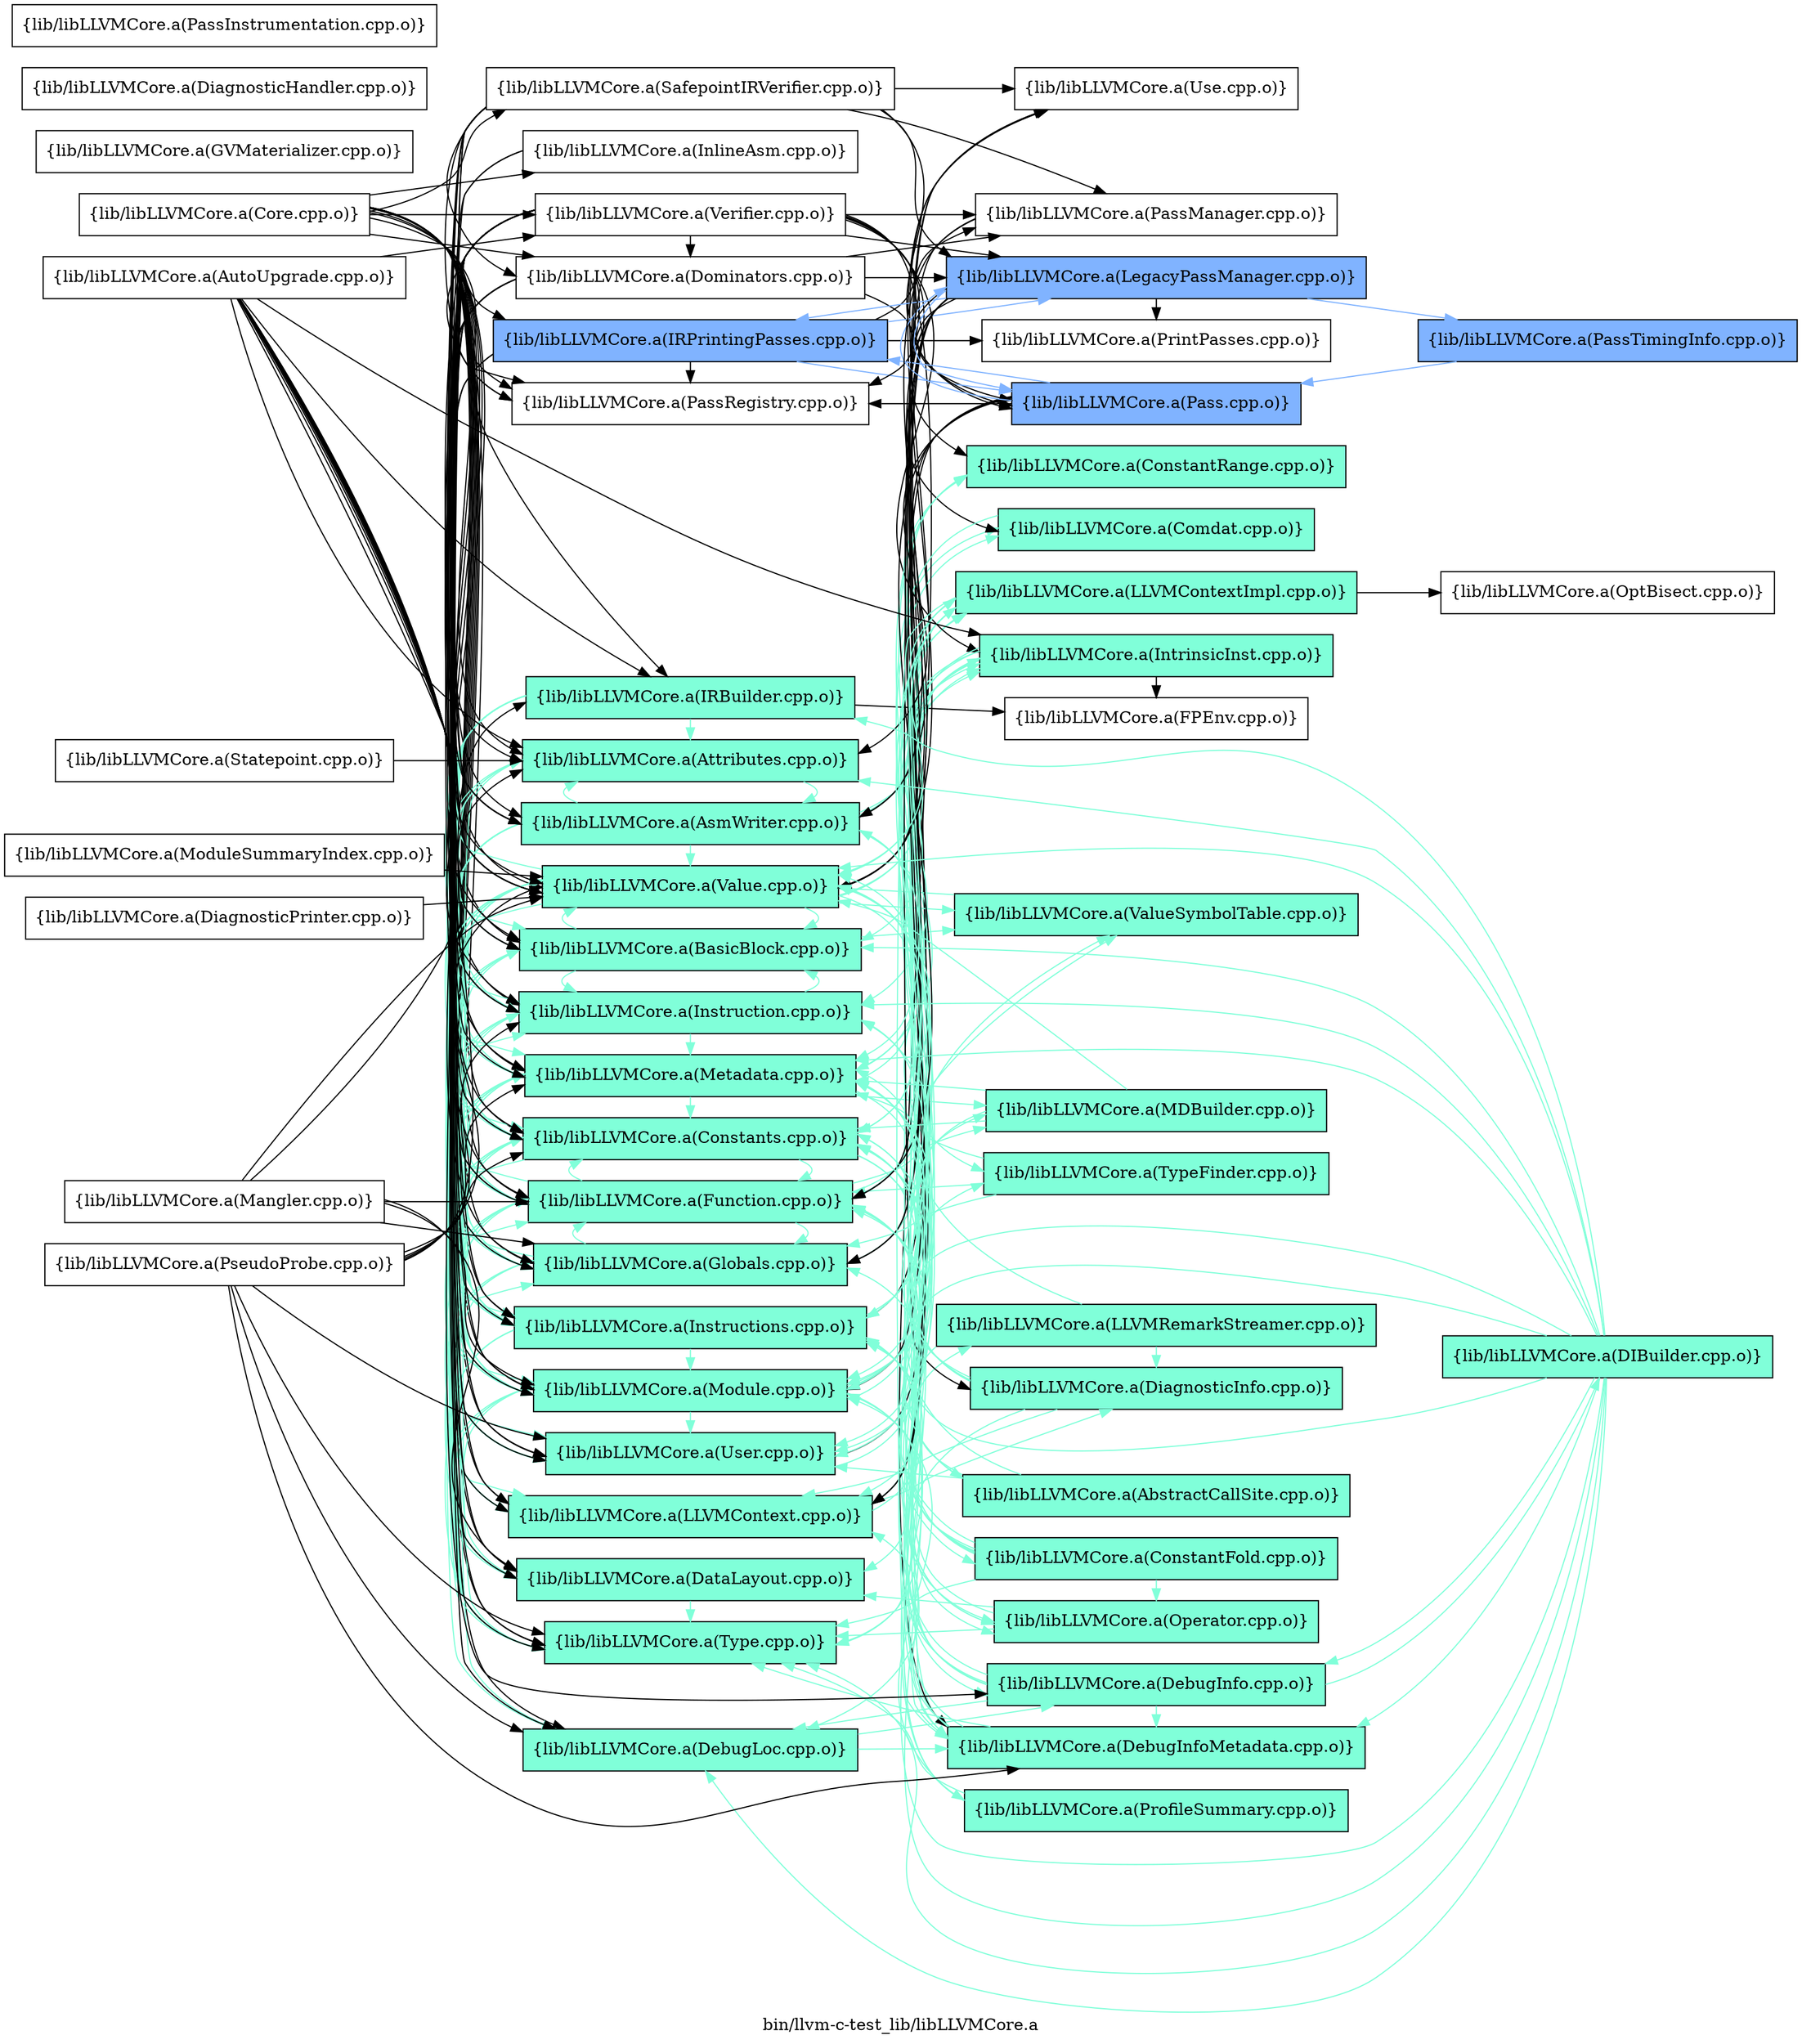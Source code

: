 digraph "bin/llvm-c-test_lib/libLLVMCore.a" {
	label="bin/llvm-c-test_lib/libLLVMCore.a";
	rankdir=LR;
	{ rank=same; Node0x5613f580c468;  }
	{ rank=same; Node0x5613f5817408; Node0x5613f5816378; Node0x5613f5810838; Node0x5613f5817d18; Node0x5613f5817548; Node0x5613f5816288; Node0x5613f5816f08; Node0x5613f5815e78; Node0x5613f5815888; Node0x5613f5813cb8; Node0x5613f5814988; Node0x5613f581a6f8; Node0x5613f580cb48; Node0x5613f580a208; Node0x5613f580fcf8; Node0x5613f580dd18; Node0x5613f580a618; Node0x5613f580bfb8; Node0x5613f580aac8; Node0x5613f581d448; Node0x5613f580ca08; Node0x5613f580c2d8; Node0x5613f580dcc8;  }
	{ rank=same; Node0x5613f5810608; Node0x5613f581a478; Node0x5613f580e218; Node0x5613f5810978; Node0x5613f580a028; Node0x5613f581d218; Node0x5613f580cd28; Node0x5613f580e358; Node0x5613f580e128; Node0x5613f580caa8; Node0x5613f580b158; Node0x5613f5818128; Node0x5613f580e498; Node0x5613f58153d8; Node0x5613f5809da8; Node0x5613f58104c8; Node0x5613f580c738; Node0x5613f580dc28; Node0x5613f580a898; Node0x5613f580c148; Node0x5613f581cdb8;  }
	{ rank=same; Node0x5613f580c468;  }
	{ rank=same; Node0x5613f5817408; Node0x5613f5816378; Node0x5613f5810838; Node0x5613f5817d18; Node0x5613f5817548; Node0x5613f5816288; Node0x5613f5816f08; Node0x5613f5815e78; Node0x5613f5815888; Node0x5613f5813cb8; Node0x5613f5814988; Node0x5613f581a6f8; Node0x5613f580cb48; Node0x5613f580a208; Node0x5613f580fcf8; Node0x5613f580dd18; Node0x5613f580a618; Node0x5613f580bfb8; Node0x5613f580aac8; Node0x5613f581d448; Node0x5613f580ca08; Node0x5613f580c2d8; Node0x5613f580dcc8;  }
	{ rank=same; Node0x5613f5810608; Node0x5613f581a478; Node0x5613f580e218; Node0x5613f5810978; Node0x5613f580a028; Node0x5613f581d218; Node0x5613f580cd28; Node0x5613f580e358; Node0x5613f580e128; Node0x5613f580caa8; Node0x5613f580b158; Node0x5613f5818128; Node0x5613f580e498; Node0x5613f58153d8; Node0x5613f5809da8; Node0x5613f58104c8; Node0x5613f580c738; Node0x5613f580dc28; Node0x5613f580a898; Node0x5613f580c148; Node0x5613f581cdb8;  }

	Node0x5613f580c468 [shape=record,shape=box,group=0,label="{lib/libLLVMCore.a(Core.cpp.o)}"];
	Node0x5613f580c468 -> Node0x5613f5817408;
	Node0x5613f580c468 -> Node0x5613f5816378;
	Node0x5613f580c468 -> Node0x5613f5810838;
	Node0x5613f580c468 -> Node0x5613f5817d18;
	Node0x5613f580c468 -> Node0x5613f5817548;
	Node0x5613f580c468 -> Node0x5613f5816288;
	Node0x5613f580c468 -> Node0x5613f5816f08;
	Node0x5613f580c468 -> Node0x5613f5815e78;
	Node0x5613f580c468 -> Node0x5613f5815888;
	Node0x5613f580c468 -> Node0x5613f5813cb8;
	Node0x5613f580c468 -> Node0x5613f5814988;
	Node0x5613f580c468 -> Node0x5613f581a6f8;
	Node0x5613f580c468 -> Node0x5613f580cb48;
	Node0x5613f580c468 -> Node0x5613f580a208;
	Node0x5613f580c468 -> Node0x5613f580fcf8;
	Node0x5613f580c468 -> Node0x5613f580dd18;
	Node0x5613f580c468 -> Node0x5613f580a618;
	Node0x5613f580c468 -> Node0x5613f580bfb8;
	Node0x5613f580c468 -> Node0x5613f580aac8;
	Node0x5613f580c468 -> Node0x5613f581d448;
	Node0x5613f580c468 -> Node0x5613f580ca08;
	Node0x5613f580c468 -> Node0x5613f580c2d8;
	Node0x5613f580c468 -> Node0x5613f580dcc8;
	Node0x5613f580dc28 [shape=record,shape=box,group=1,style=filled,fillcolor="0.450000 0.5 1",label="{lib/libLLVMCore.a(DebugInfo.cpp.o)}"];
	Node0x5613f580dc28 -> Node0x5613f5817548[color="0.450000 0.5 1"];
	Node0x5613f580dc28 -> Node0x5613f5813cb8[color="0.450000 0.5 1"];
	Node0x5613f580dc28 -> Node0x5613f580e448[color="0.450000 0.5 1"];
	Node0x5613f580dc28 -> Node0x5613f580e218[color="0.450000 0.5 1"];
	Node0x5613f580dc28 -> Node0x5613f580a208[color="0.450000 0.5 1"];
	Node0x5613f580dc28 -> Node0x5613f580dd18[color="0.450000 0.5 1"];
	Node0x5613f580dc28 -> Node0x5613f580a618[color="0.450000 0.5 1"];
	Node0x5613f580dc28 -> Node0x5613f580c2d8[color="0.450000 0.5 1"];
	Node0x5613f5817408 [shape=record,shape=box,group=1,style=filled,fillcolor="0.450000 0.5 1",label="{lib/libLLVMCore.a(Attributes.cpp.o)}"];
	Node0x5613f5817408 -> Node0x5613f5816378[color="0.450000 0.5 1"];
	Node0x5613f5817408 -> Node0x5613f5817548[color="0.450000 0.5 1"];
	Node0x5613f5814988 [shape=record,shape=box,group=1,style=filled,fillcolor="0.450000 0.5 1",label="{lib/libLLVMCore.a(Instructions.cpp.o)}"];
	Node0x5613f5814988 -> Node0x5613f5817408[color="0.450000 0.5 1"];
	Node0x5613f5814988 -> Node0x5613f5810838[color="0.450000 0.5 1"];
	Node0x5613f5814988 -> Node0x5613f5817548[color="0.450000 0.5 1"];
	Node0x5613f5814988 -> Node0x5613f5813cb8[color="0.450000 0.5 1"];
	Node0x5613f5814988 -> Node0x5613f581a6f8[color="0.450000 0.5 1"];
	Node0x5613f5814988 -> Node0x5613f580cb48[color="0.450000 0.5 1"];
	Node0x5613f5814988 -> Node0x5613f58104c8[color="0.450000 0.5 1"];
	Node0x5613f5814988 -> Node0x5613f580e498[color="0.450000 0.5 1"];
	Node0x5613f5814988 -> Node0x5613f580dd18[color="0.450000 0.5 1"];
	Node0x5613f5814988 -> Node0x5613f580a618[color="0.450000 0.5 1"];
	Node0x5613f5814988 -> Node0x5613f580a028[color="0.450000 0.5 1"];
	Node0x5613f5814988 -> Node0x5613f581d448[color="0.450000 0.5 1"];
	Node0x5613f5814988 -> Node0x5613f580cd28;
	Node0x5613f5814988 -> Node0x5613f580ca08[color="0.450000 0.5 1"];
	Node0x5613f5814988 -> Node0x5613f580c2d8[color="0.450000 0.5 1"];
	Node0x5613f581a6f8 [shape=record,shape=box,group=1,style=filled,fillcolor="0.450000 0.5 1",label="{lib/libLLVMCore.a(Constants.cpp.o)}"];
	Node0x5613f581a6f8 -> Node0x5613f5817548[color="0.450000 0.5 1"];
	Node0x5613f581a6f8 -> Node0x5613f5816288[color="0.450000 0.5 1"];
	Node0x5613f581a6f8 -> Node0x5613f5813cb8[color="0.450000 0.5 1"];
	Node0x5613f581a6f8 -> Node0x5613f5814988[color="0.450000 0.5 1"];
	Node0x5613f581a6f8 -> Node0x5613f580c738[color="0.450000 0.5 1"];
	Node0x5613f581a6f8 -> Node0x5613f580a028[color="0.450000 0.5 1"];
	Node0x5613f581a6f8 -> Node0x5613f581d448[color="0.450000 0.5 1"];
	Node0x5613f581a6f8 -> Node0x5613f580ca08[color="0.450000 0.5 1"];
	Node0x5613f581a6f8 -> Node0x5613f580c2d8[color="0.450000 0.5 1"];
	Node0x5613f580cb48 [shape=record,shape=box,group=1,style=filled,fillcolor="0.450000 0.5 1",label="{lib/libLLVMCore.a(DataLayout.cpp.o)}"];
	Node0x5613f580cb48 -> Node0x5613f5816288[color="0.450000 0.5 1"];
	Node0x5613f580cb48 -> Node0x5613f580a618[color="0.450000 0.5 1"];
	Node0x5613f580cb48 -> Node0x5613f581d448[color="0.450000 0.5 1"];
	Node0x5613f580e128 [shape=record,shape=box,group=2,style=filled,fillcolor="0.600000 0.5 1",label="{lib/libLLVMCore.a(LegacyPassManager.cpp.o)}"];
	Node0x5613f580e128 -> Node0x5613f5816378;
	Node0x5613f580e128 -> Node0x5613f5817548;
	Node0x5613f580e128 -> Node0x5613f5816288;
	Node0x5613f580e128 -> Node0x5613f5815e78[color="0.600000 0.5 1"];
	Node0x5613f580e128 -> Node0x5613f580a898;
	Node0x5613f580e128 -> Node0x5613f580fcf8;
	Node0x5613f580e128 -> Node0x5613f580a618;
	Node0x5613f580e128 -> Node0x5613f580caa8[color="0.600000 0.5 1"];
	Node0x5613f580e128 -> Node0x5613f580bfb8;
	Node0x5613f580e128 -> Node0x5613f5809b78[color="0.600000 0.5 1"];
	Node0x5613f580e128 -> Node0x5613f5809da8;
	Node0x5613f580e128 -> Node0x5613f580c2d8;
	Node0x5613f580a618 [shape=record,shape=box,group=1,style=filled,fillcolor="0.450000 0.5 1",label="{lib/libLLVMCore.a(Module.cpp.o)}"];
	Node0x5613f580a618 -> Node0x5613f5810608[color="0.450000 0.5 1"];
	Node0x5613f580a618 -> Node0x5613f5817548[color="0.450000 0.5 1"];
	Node0x5613f580a618 -> Node0x5613f5816288[color="0.450000 0.5 1"];
	Node0x5613f580a618 -> Node0x5613f581a6f8[color="0.450000 0.5 1"];
	Node0x5613f580a618 -> Node0x5613f580cb48[color="0.450000 0.5 1"];
	Node0x5613f580a618 -> Node0x5613f580fcf8[color="0.450000 0.5 1"];
	Node0x5613f580a618 -> Node0x5613f580dd18[color="0.450000 0.5 1"];
	Node0x5613f580a618 -> Node0x5613f581cdb8[color="0.450000 0.5 1"];
	Node0x5613f580a618 -> Node0x5613f581d448[color="0.450000 0.5 1"];
	Node0x5613f580a618 -> Node0x5613f581d218[color="0.450000 0.5 1"];
	Node0x5613f580a618 -> Node0x5613f580ca08[color="0.450000 0.5 1"];
	Node0x5613f580a618 -> Node0x5613f580c2d8[color="0.450000 0.5 1"];
	Node0x5613f580a618 -> Node0x5613f580e358[color="0.450000 0.5 1"];
	Node0x5613f580a028 [shape=record,shape=box,group=1,style=filled,fillcolor="0.450000 0.5 1",label="{lib/libLLVMCore.a(Operator.cpp.o)}"];
	Node0x5613f580a028 -> Node0x5613f581a6f8[color="0.450000 0.5 1"];
	Node0x5613f580a028 -> Node0x5613f580cb48[color="0.450000 0.5 1"];
	Node0x5613f580a028 -> Node0x5613f581d448[color="0.450000 0.5 1"];
	Node0x5613f580caa8 [shape=record,shape=box,group=2,style=filled,fillcolor="0.600000 0.5 1",label="{lib/libLLVMCore.a(Pass.cpp.o)}"];
	Node0x5613f580caa8 -> Node0x5613f5817408;
	Node0x5613f580caa8 -> Node0x5613f5817548;
	Node0x5613f580caa8 -> Node0x5613f5815e78[color="0.600000 0.5 1"];
	Node0x5613f580caa8 -> Node0x5613f580fcf8;
	Node0x5613f580caa8 -> Node0x5613f580e128[color="0.600000 0.5 1"];
	Node0x5613f580caa8 -> Node0x5613f580bfb8;
	Node0x5613f580caa8 -> Node0x5613f580c2d8;
	Node0x5613f580bfb8 [shape=record,shape=box,group=0,label="{lib/libLLVMCore.a(PassRegistry.cpp.o)}"];
	Node0x5613f581d448 [shape=record,shape=box,group=1,style=filled,fillcolor="0.450000 0.5 1",label="{lib/libLLVMCore.a(Type.cpp.o)}"];
	Node0x5613f581d448 -> Node0x5613f581a6f8[color="0.450000 0.5 1"];
	Node0x5613f580ca08 [shape=record,shape=box,group=1,style=filled,fillcolor="0.450000 0.5 1",label="{lib/libLLVMCore.a(User.cpp.o)}"];
	Node0x5613f580ca08 -> Node0x5613f5810978[color="0.450000 0.5 1"];
	Node0x5613f580ca08 -> Node0x5613f580cd28;
	Node0x5613f580c2d8 [shape=record,shape=box,group=1,style=filled,fillcolor="0.450000 0.5 1",label="{lib/libLLVMCore.a(Value.cpp.o)}"];
	Node0x5613f580c2d8 -> Node0x5613f5817408[color="0.450000 0.5 1"];
	Node0x5613f580c2d8 -> Node0x5613f5810838[color="0.450000 0.5 1"];
	Node0x5613f580c2d8 -> Node0x5613f5817548[color="0.450000 0.5 1"];
	Node0x5613f580c2d8 -> Node0x5613f5816288[color="0.450000 0.5 1"];
	Node0x5613f580c2d8 -> Node0x5613f5813cb8[color="0.450000 0.5 1"];
	Node0x5613f580c2d8 -> Node0x5613f5814988[color="0.450000 0.5 1"];
	Node0x5613f580c2d8 -> Node0x5613f581a6f8[color="0.450000 0.5 1"];
	Node0x5613f580c2d8 -> Node0x5613f580cb48[color="0.450000 0.5 1"];
	Node0x5613f580c2d8 -> Node0x5613f580dc28[color="0.450000 0.5 1"];
	Node0x5613f580c2d8 -> Node0x5613f5810978[color="0.450000 0.5 1"];
	Node0x5613f580c2d8 -> Node0x5613f580fcf8[color="0.450000 0.5 1"];
	Node0x5613f580c2d8 -> Node0x5613f58104c8[color="0.450000 0.5 1"];
	Node0x5613f580c2d8 -> Node0x5613f580dd18[color="0.450000 0.5 1"];
	Node0x5613f580c2d8 -> Node0x5613f580a028[color="0.450000 0.5 1"];
	Node0x5613f580c2d8 -> Node0x5613f581d448[color="0.450000 0.5 1"];
	Node0x5613f580c2d8 -> Node0x5613f580cd28;
	Node0x5613f580c2d8 -> Node0x5613f580ca08[color="0.450000 0.5 1"];
	Node0x5613f580c2d8 -> Node0x5613f580e358[color="0.450000 0.5 1"];
	Node0x5613f5817548 [shape=record,shape=box,group=1,style=filled,fillcolor="0.450000 0.5 1",label="{lib/libLLVMCore.a(Function.cpp.o)}"];
	Node0x5613f5817548 -> Node0x5613f5817408[color="0.450000 0.5 1"];
	Node0x5613f5817548 -> Node0x5613f5810838[color="0.450000 0.5 1"];
	Node0x5613f5817548 -> Node0x5613f5818128[color="0.450000 0.5 1"];
	Node0x5613f5817548 -> Node0x5613f5816288[color="0.450000 0.5 1"];
	Node0x5613f5817548 -> Node0x5613f5814988[color="0.450000 0.5 1"];
	Node0x5613f5817548 -> Node0x5613f581a6f8[color="0.450000 0.5 1"];
	Node0x5613f5817548 -> Node0x5613f580cb48[color="0.450000 0.5 1"];
	Node0x5613f5817548 -> Node0x5613f5810978[color="0.450000 0.5 1"];
	Node0x5613f5817548 -> Node0x5613f580fcf8[color="0.450000 0.5 1"];
	Node0x5613f5817548 -> Node0x5613f580e498[color="0.450000 0.5 1"];
	Node0x5613f5817548 -> Node0x5613f580dd18[color="0.450000 0.5 1"];
	Node0x5613f5817548 -> Node0x5613f580a618[color="0.450000 0.5 1"];
	Node0x5613f5817548 -> Node0x5613f581d448[color="0.450000 0.5 1"];
	Node0x5613f5817548 -> Node0x5613f580ca08[color="0.450000 0.5 1"];
	Node0x5613f5817548 -> Node0x5613f580c2d8[color="0.450000 0.5 1"];
	Node0x5613f5817548 -> Node0x5613f580e358[color="0.450000 0.5 1"];
	Node0x5613f5816f08 [shape=record,shape=box,group=1,style=filled,fillcolor="0.450000 0.5 1",label="{lib/libLLVMCore.a(IRBuilder.cpp.o)}"];
	Node0x5613f5816f08 -> Node0x5613f5817408[color="0.450000 0.5 1"];
	Node0x5613f5816f08 -> Node0x5613f5810838[color="0.450000 0.5 1"];
	Node0x5613f5816f08 -> Node0x5613f5817548[color="0.450000 0.5 1"];
	Node0x5613f5816f08 -> Node0x5613f5816288[color="0.450000 0.5 1"];
	Node0x5613f5816f08 -> Node0x5613f58153d8;
	Node0x5613f5816f08 -> Node0x5613f5813cb8[color="0.450000 0.5 1"];
	Node0x5613f5816f08 -> Node0x5613f5814988[color="0.450000 0.5 1"];
	Node0x5613f5816f08 -> Node0x5613f581a6f8[color="0.450000 0.5 1"];
	Node0x5613f5816f08 -> Node0x5613f580cb48[color="0.450000 0.5 1"];
	Node0x5613f5816f08 -> Node0x5613f580dd18[color="0.450000 0.5 1"];
	Node0x5613f5816f08 -> Node0x5613f581d448[color="0.450000 0.5 1"];
	Node0x5613f5816f08 -> Node0x5613f580ca08[color="0.450000 0.5 1"];
	Node0x5613f5816f08 -> Node0x5613f580c2d8[color="0.450000 0.5 1"];
	Node0x5613f5813cb8 [shape=record,shape=box,group=1,style=filled,fillcolor="0.450000 0.5 1",label="{lib/libLLVMCore.a(Instruction.cpp.o)}"];
	Node0x5613f5813cb8 -> Node0x5613f5817408[color="0.450000 0.5 1"];
	Node0x5613f5813cb8 -> Node0x5613f5810838[color="0.450000 0.5 1"];
	Node0x5613f5813cb8 -> Node0x5613f5814988[color="0.450000 0.5 1"];
	Node0x5613f5813cb8 -> Node0x5613f581a6f8[color="0.450000 0.5 1"];
	Node0x5613f5813cb8 -> Node0x5613f580dd18[color="0.450000 0.5 1"];
	Node0x5613f5813cb8 -> Node0x5613f580ca08[color="0.450000 0.5 1"];
	Node0x5613f5813cb8 -> Node0x5613f580c2d8[color="0.450000 0.5 1"];
	Node0x5613f580a208 [shape=record,shape=box,group=1,style=filled,fillcolor="0.450000 0.5 1",label="{lib/libLLVMCore.a(DebugLoc.cpp.o)}"];
	Node0x5613f580a208 -> Node0x5613f580dc28[color="0.450000 0.5 1"];
	Node0x5613f580a208 -> Node0x5613f580e218[color="0.450000 0.5 1"];
	Node0x5613f580a208 -> Node0x5613f580dd18[color="0.450000 0.5 1"];
	Node0x5613f580dd18 [shape=record,shape=box,group=1,style=filled,fillcolor="0.450000 0.5 1",label="{lib/libLLVMCore.a(Metadata.cpp.o)}"];
	Node0x5613f580dd18 -> Node0x5613f581a478[color="0.450000 0.5 1"];
	Node0x5613f580dd18 -> Node0x5613f581a6f8[color="0.450000 0.5 1"];
	Node0x5613f580dd18 -> Node0x5613f580e218[color="0.450000 0.5 1"];
	Node0x5613f580dd18 -> Node0x5613f580a208[color="0.450000 0.5 1"];
	Node0x5613f580dd18 -> Node0x5613f580fcf8[color="0.450000 0.5 1"];
	Node0x5613f580dd18 -> Node0x5613f58104c8[color="0.450000 0.5 1"];
	Node0x5613f580dd18 -> Node0x5613f580e498[color="0.450000 0.5 1"];
	Node0x5613f580dd18 -> Node0x5613f580a618[color="0.450000 0.5 1"];
	Node0x5613f580dd18 -> Node0x5613f581d448[color="0.450000 0.5 1"];
	Node0x5613f580dd18 -> Node0x5613f580c2d8[color="0.450000 0.5 1"];
	Node0x5613f5810838 [shape=record,shape=box,group=1,style=filled,fillcolor="0.450000 0.5 1",label="{lib/libLLVMCore.a(BasicBlock.cpp.o)}"];
	Node0x5613f5810838 -> Node0x5613f5813cb8[color="0.450000 0.5 1"];
	Node0x5613f5810838 -> Node0x5613f5814988[color="0.450000 0.5 1"];
	Node0x5613f5810838 -> Node0x5613f581a6f8[color="0.450000 0.5 1"];
	Node0x5613f5810838 -> Node0x5613f580dd18[color="0.450000 0.5 1"];
	Node0x5613f5810838 -> Node0x5613f581d448[color="0.450000 0.5 1"];
	Node0x5613f5810838 -> Node0x5613f580ca08[color="0.450000 0.5 1"];
	Node0x5613f5810838 -> Node0x5613f580c2d8[color="0.450000 0.5 1"];
	Node0x5613f5810838 -> Node0x5613f580e358[color="0.450000 0.5 1"];
	Node0x5613f5816288 [shape=record,shape=box,group=1,style=filled,fillcolor="0.450000 0.5 1",label="{lib/libLLVMCore.a(Globals.cpp.o)}"];
	Node0x5613f5816288 -> Node0x5613f5817548[color="0.450000 0.5 1"];
	Node0x5613f5816288 -> Node0x5613f581a478[color="0.450000 0.5 1"];
	Node0x5613f5816288 -> Node0x5613f581a6f8[color="0.450000 0.5 1"];
	Node0x5613f5816288 -> Node0x5613f580dd18[color="0.450000 0.5 1"];
	Node0x5613f5816288 -> Node0x5613f580a618[color="0.450000 0.5 1"];
	Node0x5613f5816288 -> Node0x5613f581d448[color="0.450000 0.5 1"];
	Node0x5613f5816288 -> Node0x5613f580ca08[color="0.450000 0.5 1"];
	Node0x5613f5816288 -> Node0x5613f580c2d8[color="0.450000 0.5 1"];
	Node0x5613f5815888 [shape=record,shape=box,group=0,label="{lib/libLLVMCore.a(InlineAsm.cpp.o)}"];
	Node0x5613f5815888 -> Node0x5613f581d448;
	Node0x5613f5815888 -> Node0x5613f580c2d8;
	Node0x5613f580a898 [shape=record,shape=box,group=1,style=filled,fillcolor="0.450000 0.5 1",label="{lib/libLLVMCore.a(DiagnosticInfo.cpp.o)}"];
	Node0x5613f580a898 -> Node0x5613f5816378[color="0.450000 0.5 1"];
	Node0x5613f580a898 -> Node0x5613f5817548[color="0.450000 0.5 1"];
	Node0x5613f580a898 -> Node0x5613f5813cb8[color="0.450000 0.5 1"];
	Node0x5613f580a898 -> Node0x5613f580a208[color="0.450000 0.5 1"];
	Node0x5613f580a898 -> Node0x5613f580fcf8[color="0.450000 0.5 1"];
	Node0x5613f580a898 -> Node0x5613f580dd18[color="0.450000 0.5 1"];
	Node0x5613f580a898 -> Node0x5613f580c2d8[color="0.450000 0.5 1"];
	Node0x5613f580fcf8 [shape=record,shape=box,group=1,style=filled,fillcolor="0.450000 0.5 1",label="{lib/libLLVMCore.a(LLVMContext.cpp.o)}"];
	Node0x5613f580fcf8 -> Node0x5613f580a898[color="0.450000 0.5 1"];
	Node0x5613f580fcf8 -> Node0x5613f58104c8[color="0.450000 0.5 1"];
	Node0x5613f580fcf8 -> Node0x5613f580c148[color="0.450000 0.5 1"];
	Node0x5613f5810978 [shape=record,shape=box,group=1,style=filled,fillcolor="0.450000 0.5 1",label="{lib/libLLVMCore.a(IntrinsicInst.cpp.o)}"];
	Node0x5613f5810978 -> Node0x5613f5810838[color="0.450000 0.5 1"];
	Node0x5613f5810978 -> Node0x5613f58153d8;
	Node0x5613f5810978 -> Node0x5613f5813cb8[color="0.450000 0.5 1"];
	Node0x5613f5810978 -> Node0x5613f5814988[color="0.450000 0.5 1"];
	Node0x5613f5810978 -> Node0x5613f581a6f8[color="0.450000 0.5 1"];
	Node0x5613f5810978 -> Node0x5613f580cb48[color="0.450000 0.5 1"];
	Node0x5613f5810978 -> Node0x5613f580e218[color="0.450000 0.5 1"];
	Node0x5613f5810978 -> Node0x5613f580dd18[color="0.450000 0.5 1"];
	Node0x5613f5810978 -> Node0x5613f580a618[color="0.450000 0.5 1"];
	Node0x5613f5810978 -> Node0x5613f581d448[color="0.450000 0.5 1"];
	Node0x5613f5810978 -> Node0x5613f580ca08[color="0.450000 0.5 1"];
	Node0x5613f5810978 -> Node0x5613f580c2d8[color="0.450000 0.5 1"];
	Node0x5613f581a478 [shape=record,shape=box,group=1,style=filled,fillcolor="0.450000 0.5 1",label="{lib/libLLVMCore.a(ConstantRange.cpp.o)}"];
	Node0x5613f581a478 -> Node0x5613f5814988[color="0.450000 0.5 1"];
	Node0x5613f580e218 [shape=record,shape=box,group=1,style=filled,fillcolor="0.450000 0.5 1",label="{lib/libLLVMCore.a(DebugInfoMetadata.cpp.o)}"];
	Node0x5613f580e218 -> Node0x5613f581a6f8[color="0.450000 0.5 1"];
	Node0x5613f580e218 -> Node0x5613f580fcf8[color="0.450000 0.5 1"];
	Node0x5613f580e218 -> Node0x5613f58104c8[color="0.450000 0.5 1"];
	Node0x5613f580e218 -> Node0x5613f580dd18[color="0.450000 0.5 1"];
	Node0x5613f580e218 -> Node0x5613f581d448[color="0.450000 0.5 1"];
	Node0x5613f5817d18 [shape=record,shape=box,group=0,label="{lib/libLLVMCore.a(Dominators.cpp.o)}"];
	Node0x5613f5817d18 -> Node0x5613f5816378;
	Node0x5613f5817d18 -> Node0x5613f5810838;
	Node0x5613f5817d18 -> Node0x5613f5813cb8;
	Node0x5613f5817d18 -> Node0x5613f580e128;
	Node0x5613f5817d18 -> Node0x5613f580caa8;
	Node0x5613f5817d18 -> Node0x5613f580b158;
	Node0x5613f5817d18 -> Node0x5613f580bfb8;
	Node0x5613f5817d18 -> Node0x5613f580c2d8;
	Node0x5613f580cd28 [shape=record,shape=box,group=0,label="{lib/libLLVMCore.a(Use.cpp.o)}"];
	Node0x5613f58165f8 [shape=record,shape=box,group=0,label="{lib/libLLVMCore.a(AutoUpgrade.cpp.o)}"];
	Node0x5613f58165f8 -> Node0x5613f5817408;
	Node0x5613f58165f8 -> Node0x5613f5810838;
	Node0x5613f58165f8 -> Node0x5613f5817548;
	Node0x5613f58165f8 -> Node0x5613f5816288;
	Node0x5613f58165f8 -> Node0x5613f5816f08;
	Node0x5613f58165f8 -> Node0x5613f5813cb8;
	Node0x5613f58165f8 -> Node0x5613f5814988;
	Node0x5613f58165f8 -> Node0x5613f581a6f8;
	Node0x5613f58165f8 -> Node0x5613f580cb48;
	Node0x5613f58165f8 -> Node0x5613f580dc28;
	Node0x5613f58165f8 -> Node0x5613f5810978;
	Node0x5613f58165f8 -> Node0x5613f580fcf8;
	Node0x5613f58165f8 -> Node0x5613f580dd18;
	Node0x5613f58165f8 -> Node0x5613f580a618;
	Node0x5613f58165f8 -> Node0x5613f581d448;
	Node0x5613f58165f8 -> Node0x5613f580ca08;
	Node0x5613f58165f8 -> Node0x5613f580c2d8;
	Node0x5613f58165f8 -> Node0x5613f580dcc8;
	Node0x5613f5816648 [shape=record,shape=box,group=0,label="{lib/libLLVMCore.a(GVMaterializer.cpp.o)}"];
	Node0x5613f580dcc8 [shape=record,shape=box,group=0,label="{lib/libLLVMCore.a(Verifier.cpp.o)}"];
	Node0x5613f580dcc8 -> Node0x5613f5817408;
	Node0x5613f580dcc8 -> Node0x5613f5816378;
	Node0x5613f580dcc8 -> Node0x5613f5810838;
	Node0x5613f580dcc8 -> Node0x5613f5810608;
	Node0x5613f580dcc8 -> Node0x5613f5817d18;
	Node0x5613f580dcc8 -> Node0x5613f5817548;
	Node0x5613f580dcc8 -> Node0x5613f5816288;
	Node0x5613f580dcc8 -> Node0x5613f5813cb8;
	Node0x5613f580dcc8 -> Node0x5613f5814988;
	Node0x5613f580dcc8 -> Node0x5613f581a478;
	Node0x5613f580dcc8 -> Node0x5613f581a6f8;
	Node0x5613f580dcc8 -> Node0x5613f580cb48;
	Node0x5613f580dcc8 -> Node0x5613f580e218;
	Node0x5613f580dcc8 -> Node0x5613f580a208;
	Node0x5613f580dcc8 -> Node0x5613f5810978;
	Node0x5613f580dcc8 -> Node0x5613f580fcf8;
	Node0x5613f580dcc8 -> Node0x5613f580e128;
	Node0x5613f580dcc8 -> Node0x5613f580dd18;
	Node0x5613f580dcc8 -> Node0x5613f580a618;
	Node0x5613f580dcc8 -> Node0x5613f580caa8;
	Node0x5613f580dcc8 -> Node0x5613f580b158;
	Node0x5613f580dcc8 -> Node0x5613f580bfb8;
	Node0x5613f580dcc8 -> Node0x5613f581d448;
	Node0x5613f580dcc8 -> Node0x5613f580ca08;
	Node0x5613f580dcc8 -> Node0x5613f580c2d8;
	Node0x5613f5816378 [shape=record,shape=box,group=1,style=filled,fillcolor="0.450000 0.5 1",label="{lib/libLLVMCore.a(AsmWriter.cpp.o)}"];
	Node0x5613f5816378 -> Node0x5613f5817408[color="0.450000 0.5 1"];
	Node0x5613f5816378 -> Node0x5613f5810838[color="0.450000 0.5 1"];
	Node0x5613f5816378 -> Node0x5613f5810608[color="0.450000 0.5 1"];
	Node0x5613f5816378 -> Node0x5613f5817548[color="0.450000 0.5 1"];
	Node0x5613f5816378 -> Node0x5613f5816288[color="0.450000 0.5 1"];
	Node0x5613f5816378 -> Node0x5613f5813cb8[color="0.450000 0.5 1"];
	Node0x5613f5816378 -> Node0x5613f5814988[color="0.450000 0.5 1"];
	Node0x5613f5816378 -> Node0x5613f581a478[color="0.450000 0.5 1"];
	Node0x5613f5816378 -> Node0x5613f581a6f8[color="0.450000 0.5 1"];
	Node0x5613f5816378 -> Node0x5613f580e218[color="0.450000 0.5 1"];
	Node0x5613f5816378 -> Node0x5613f5810978[color="0.450000 0.5 1"];
	Node0x5613f5816378 -> Node0x5613f580fcf8[color="0.450000 0.5 1"];
	Node0x5613f5816378 -> Node0x5613f580dd18[color="0.450000 0.5 1"];
	Node0x5613f5816378 -> Node0x5613f580a618[color="0.450000 0.5 1"];
	Node0x5613f5816378 -> Node0x5613f580a028[color="0.450000 0.5 1"];
	Node0x5613f5816378 -> Node0x5613f581d448[color="0.450000 0.5 1"];
	Node0x5613f5816378 -> Node0x5613f581d218[color="0.450000 0.5 1"];
	Node0x5613f5816378 -> Node0x5613f580cd28;
	Node0x5613f5816378 -> Node0x5613f580ca08[color="0.450000 0.5 1"];
	Node0x5613f5816378 -> Node0x5613f580c2d8[color="0.450000 0.5 1"];
	Node0x5613f5810608 [shape=record,shape=box,group=1,style=filled,fillcolor="0.450000 0.5 1",label="{lib/libLLVMCore.a(Comdat.cpp.o)}"];
	Node0x5613f5810608 -> Node0x5613f580a618[color="0.450000 0.5 1"];
	Node0x5613f581d218 [shape=record,shape=box,group=1,style=filled,fillcolor="0.450000 0.5 1",label="{lib/libLLVMCore.a(TypeFinder.cpp.o)}"];
	Node0x5613f581d218 -> Node0x5613f5817548[color="0.450000 0.5 1"];
	Node0x5613f581d218 -> Node0x5613f5816288[color="0.450000 0.5 1"];
	Node0x5613f581d218 -> Node0x5613f580dd18[color="0.450000 0.5 1"];
	Node0x5613f580e358 [shape=record,shape=box,group=1,style=filled,fillcolor="0.450000 0.5 1",label="{lib/libLLVMCore.a(ValueSymbolTable.cpp.o)}"];
	Node0x5613f580e358 -> Node0x5613f580c2d8[color="0.450000 0.5 1"];
	Node0x5613f580c738 [shape=record,shape=box,group=1,style=filled,fillcolor="0.450000 0.5 1",label="{lib/libLLVMCore.a(ConstantFold.cpp.o)}"];
	Node0x5613f580c738 -> Node0x5613f5817548[color="0.450000 0.5 1"];
	Node0x5613f580c738 -> Node0x5613f5816288[color="0.450000 0.5 1"];
	Node0x5613f580c738 -> Node0x5613f5814988[color="0.450000 0.5 1"];
	Node0x5613f580c738 -> Node0x5613f581a6f8[color="0.450000 0.5 1"];
	Node0x5613f580c738 -> Node0x5613f580a618[color="0.450000 0.5 1"];
	Node0x5613f580c738 -> Node0x5613f580a028[color="0.450000 0.5 1"];
	Node0x5613f580c738 -> Node0x5613f581d448[color="0.450000 0.5 1"];
	Node0x5613f580c738 -> Node0x5613f580c2d8[color="0.450000 0.5 1"];
	Node0x5613f5815e78 [shape=record,shape=box,group=2,style=filled,fillcolor="0.600000 0.5 1",label="{lib/libLLVMCore.a(IRPrintingPasses.cpp.o)}"];
	Node0x5613f5815e78 -> Node0x5613f5816378;
	Node0x5613f5815e78 -> Node0x5613f580e128[color="0.600000 0.5 1"];
	Node0x5613f5815e78 -> Node0x5613f580caa8[color="0.600000 0.5 1"];
	Node0x5613f5815e78 -> Node0x5613f580b158;
	Node0x5613f5815e78 -> Node0x5613f580bfb8;
	Node0x5613f5815e78 -> Node0x5613f5809da8;
	Node0x5613f5815e78 -> Node0x5613f580c2d8;
	Node0x5613f580aac8 [shape=record,shape=box,group=0,label="{lib/libLLVMCore.a(SafepointIRVerifier.cpp.o)}"];
	Node0x5613f580aac8 -> Node0x5613f5816378;
	Node0x5613f580aac8 -> Node0x5613f5810838;
	Node0x5613f580aac8 -> Node0x5613f5817d18;
	Node0x5613f580aac8 -> Node0x5613f5817548;
	Node0x5613f580aac8 -> Node0x5613f5813cb8;
	Node0x5613f580aac8 -> Node0x5613f581a6f8;
	Node0x5613f580aac8 -> Node0x5613f580e128;
	Node0x5613f580aac8 -> Node0x5613f580caa8;
	Node0x5613f580aac8 -> Node0x5613f580b158;
	Node0x5613f580aac8 -> Node0x5613f580bfb8;
	Node0x5613f580aac8 -> Node0x5613f580cd28;
	Node0x5613f580aac8 -> Node0x5613f580c2d8;
	Node0x5613f580e448 [shape=record,shape=box,group=1,style=filled,fillcolor="0.450000 0.5 1",label="{lib/libLLVMCore.a(DIBuilder.cpp.o)}"];
	Node0x5613f580e448 -> Node0x5613f5817408[color="0.450000 0.5 1"];
	Node0x5613f580e448 -> Node0x5613f5810838[color="0.450000 0.5 1"];
	Node0x5613f580e448 -> Node0x5613f5817548[color="0.450000 0.5 1"];
	Node0x5613f580e448 -> Node0x5613f5816f08[color="0.450000 0.5 1"];
	Node0x5613f580e448 -> Node0x5613f5813cb8[color="0.450000 0.5 1"];
	Node0x5613f580e448 -> Node0x5613f5814988[color="0.450000 0.5 1"];
	Node0x5613f580e448 -> Node0x5613f581a6f8[color="0.450000 0.5 1"];
	Node0x5613f580e448 -> Node0x5613f580dc28[color="0.450000 0.5 1"];
	Node0x5613f580e448 -> Node0x5613f580e218[color="0.450000 0.5 1"];
	Node0x5613f580e448 -> Node0x5613f580a208[color="0.450000 0.5 1"];
	Node0x5613f580e448 -> Node0x5613f580dd18[color="0.450000 0.5 1"];
	Node0x5613f580e448 -> Node0x5613f580a618[color="0.450000 0.5 1"];
	Node0x5613f580e448 -> Node0x5613f581d448[color="0.450000 0.5 1"];
	Node0x5613f580e448 -> Node0x5613f580ca08[color="0.450000 0.5 1"];
	Node0x5613f580e448 -> Node0x5613f580c2d8[color="0.450000 0.5 1"];
	Node0x5613f58104c8 [shape=record,shape=box,group=1,style=filled,fillcolor="0.450000 0.5 1",label="{lib/libLLVMCore.a(LLVMContextImpl.cpp.o)}"];
	Node0x5613f58104c8 -> Node0x5613f581a6f8[color="0.450000 0.5 1"];
	Node0x5613f58104c8 -> Node0x5613f580e218[color="0.450000 0.5 1"];
	Node0x5613f58104c8 -> Node0x5613f580dd18[color="0.450000 0.5 1"];
	Node0x5613f58104c8 -> Node0x5613f580a618[color="0.450000 0.5 1"];
	Node0x5613f58104c8 -> Node0x5613f580cbe8;
	Node0x5613f58104c8 -> Node0x5613f580ca08[color="0.450000 0.5 1"];
	Node0x5613f58104c8 -> Node0x5613f580c2d8[color="0.450000 0.5 1"];
	Node0x5613f580a528 [shape=record,shape=box,group=0,label="{lib/libLLVMCore.a(DiagnosticPrinter.cpp.o)}"];
	Node0x5613f580a528 -> Node0x5613f580c2d8;
	Node0x5613f580b158 [shape=record,shape=box,group=0,label="{lib/libLLVMCore.a(PassManager.cpp.o)}"];
	Node0x5613f580b158 -> Node0x5613f5816288;
	Node0x5613f580b158 -> Node0x5613f580c2d8;
	Node0x5613f5818128 [shape=record,shape=box,group=1,style=filled,fillcolor="0.450000 0.5 1",label="{lib/libLLVMCore.a(AbstractCallSite.cpp.o)}"];
	Node0x5613f5818128 -> Node0x5613f5814988[color="0.450000 0.5 1"];
	Node0x5613f5818128 -> Node0x5613f581a6f8[color="0.450000 0.5 1"];
	Node0x5613f5818128 -> Node0x5613f580dd18[color="0.450000 0.5 1"];
	Node0x5613f5818128 -> Node0x5613f580ca08[color="0.450000 0.5 1"];
	Node0x5613f580e498 [shape=record,shape=box,group=1,style=filled,fillcolor="0.450000 0.5 1",label="{lib/libLLVMCore.a(MDBuilder.cpp.o)}"];
	Node0x5613f580e498 -> Node0x5613f581a6f8[color="0.450000 0.5 1"];
	Node0x5613f580e498 -> Node0x5613f580dd18[color="0.450000 0.5 1"];
	Node0x5613f580e498 -> Node0x5613f581d448[color="0.450000 0.5 1"];
	Node0x5613f580e498 -> Node0x5613f580c2d8[color="0.450000 0.5 1"];
	Node0x5613f58153d8 [shape=record,shape=box,group=0,label="{lib/libLLVMCore.a(FPEnv.cpp.o)}"];
	Node0x5613f5809da8 [shape=record,shape=box,group=0,label="{lib/libLLVMCore.a(PrintPasses.cpp.o)}"];
	Node0x5613f580c148 [shape=record,shape=box,group=1,style=filled,fillcolor="0.450000 0.5 1",label="{lib/libLLVMCore.a(LLVMRemarkStreamer.cpp.o)}"];
	Node0x5613f580c148 -> Node0x5613f580a898[color="0.450000 0.5 1"];
	Node0x5613f580c148 -> Node0x5613f580fcf8[color="0.450000 0.5 1"];
	Node0x5613f580c148 -> Node0x5613f580c2d8[color="0.450000 0.5 1"];
	Node0x5613f580cbe8 [shape=record,shape=box,group=0,label="{lib/libLLVMCore.a(OptBisect.cpp.o)}"];
	Node0x5613f580d368 [shape=record,shape=box,group=0,label="{lib/libLLVMCore.a(DiagnosticHandler.cpp.o)}"];
	Node0x5613f5809b78 [shape=record,shape=box,group=2,style=filled,fillcolor="0.600000 0.5 1",label="{lib/libLLVMCore.a(PassTimingInfo.cpp.o)}"];
	Node0x5613f5809b78 -> Node0x5613f580caa8[color="0.600000 0.5 1"];
	Node0x5613f581cdb8 [shape=record,shape=box,group=1,style=filled,fillcolor="0.450000 0.5 1",label="{lib/libLLVMCore.a(ProfileSummary.cpp.o)}"];
	Node0x5613f581cdb8 -> Node0x5613f581a6f8[color="0.450000 0.5 1"];
	Node0x5613f581cdb8 -> Node0x5613f580dd18[color="0.450000 0.5 1"];
	Node0x5613f581cdb8 -> Node0x5613f581d448[color="0.450000 0.5 1"];
	Node0x5613f580a938 [shape=record,shape=box,group=0,label="{lib/libLLVMCore.a(ModuleSummaryIndex.cpp.o)}"];
	Node0x5613f580a938 -> Node0x5613f580c2d8;
	Node0x5613f580b518 [shape=record,shape=box,group=0,label="{lib/libLLVMCore.a(PassInstrumentation.cpp.o)}"];
	Node0x5613f580e178 [shape=record,shape=box,group=0,label="{lib/libLLVMCore.a(Mangler.cpp.o)}"];
	Node0x5613f580e178 -> Node0x5613f5817408;
	Node0x5613f580e178 -> Node0x5613f5817548;
	Node0x5613f580e178 -> Node0x5613f5816288;
	Node0x5613f580e178 -> Node0x5613f580cb48;
	Node0x5613f580e178 -> Node0x5613f580a618;
	Node0x5613f580e178 -> Node0x5613f580c2d8;
	Node0x5613f58119b8 [shape=record,shape=box,group=0,label="{lib/libLLVMCore.a(Statepoint.cpp.o)}"];
	Node0x5613f58119b8 -> Node0x5613f5817408;
	Node0x5613f580c6e8 [shape=record,shape=box,group=0,label="{lib/libLLVMCore.a(PseudoProbe.cpp.o)}"];
	Node0x5613f580c6e8 -> Node0x5613f5816f08;
	Node0x5613f580c6e8 -> Node0x5613f5813cb8;
	Node0x5613f580c6e8 -> Node0x5613f581a6f8;
	Node0x5613f580c6e8 -> Node0x5613f580e218;
	Node0x5613f580c6e8 -> Node0x5613f580a208;
	Node0x5613f580c6e8 -> Node0x5613f580dd18;
	Node0x5613f580c6e8 -> Node0x5613f581d448;
	Node0x5613f580c6e8 -> Node0x5613f580ca08;
	Node0x5613f580c6e8 -> Node0x5613f580c2d8;
}
